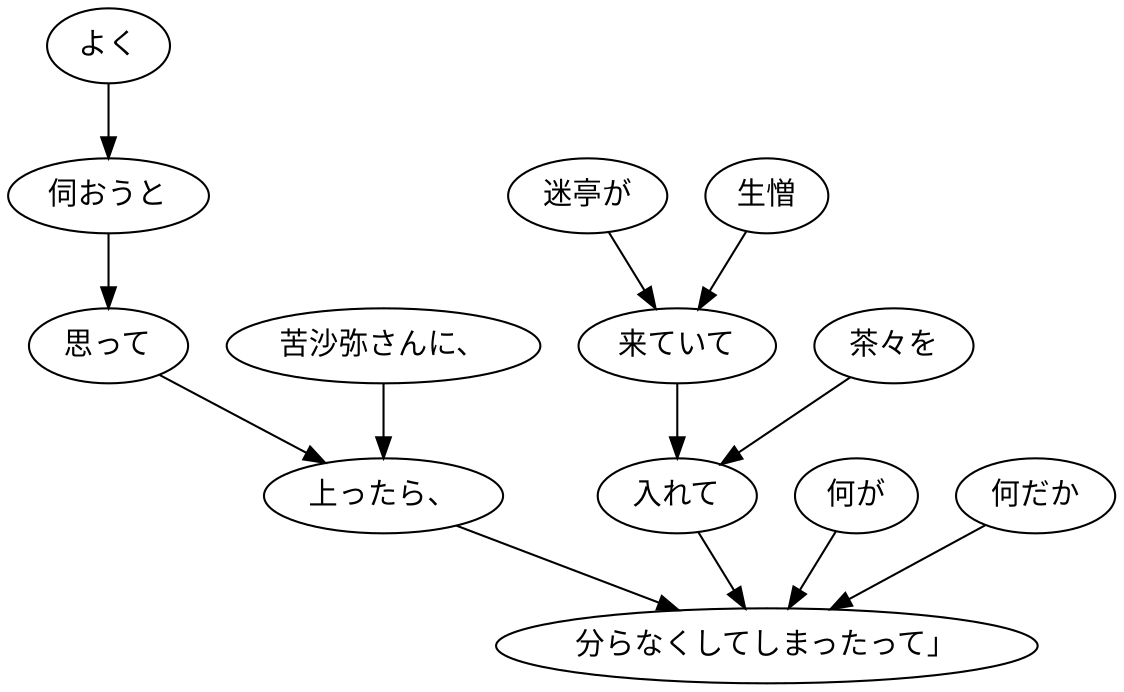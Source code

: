 digraph graph2385 {
	node0 [label="苦沙弥さんに、"];
	node1 [label="よく"];
	node2 [label="伺おうと"];
	node3 [label="思って"];
	node4 [label="上ったら、"];
	node5 [label="生憎"];
	node6 [label="迷亭が"];
	node7 [label="来ていて"];
	node8 [label="茶々を"];
	node9 [label="入れて"];
	node10 [label="何が"];
	node11 [label="何だか"];
	node12 [label="分らなくしてしまったって」"];
	node0 -> node4;
	node1 -> node2;
	node2 -> node3;
	node3 -> node4;
	node4 -> node12;
	node5 -> node7;
	node6 -> node7;
	node7 -> node9;
	node8 -> node9;
	node9 -> node12;
	node10 -> node12;
	node11 -> node12;
}
